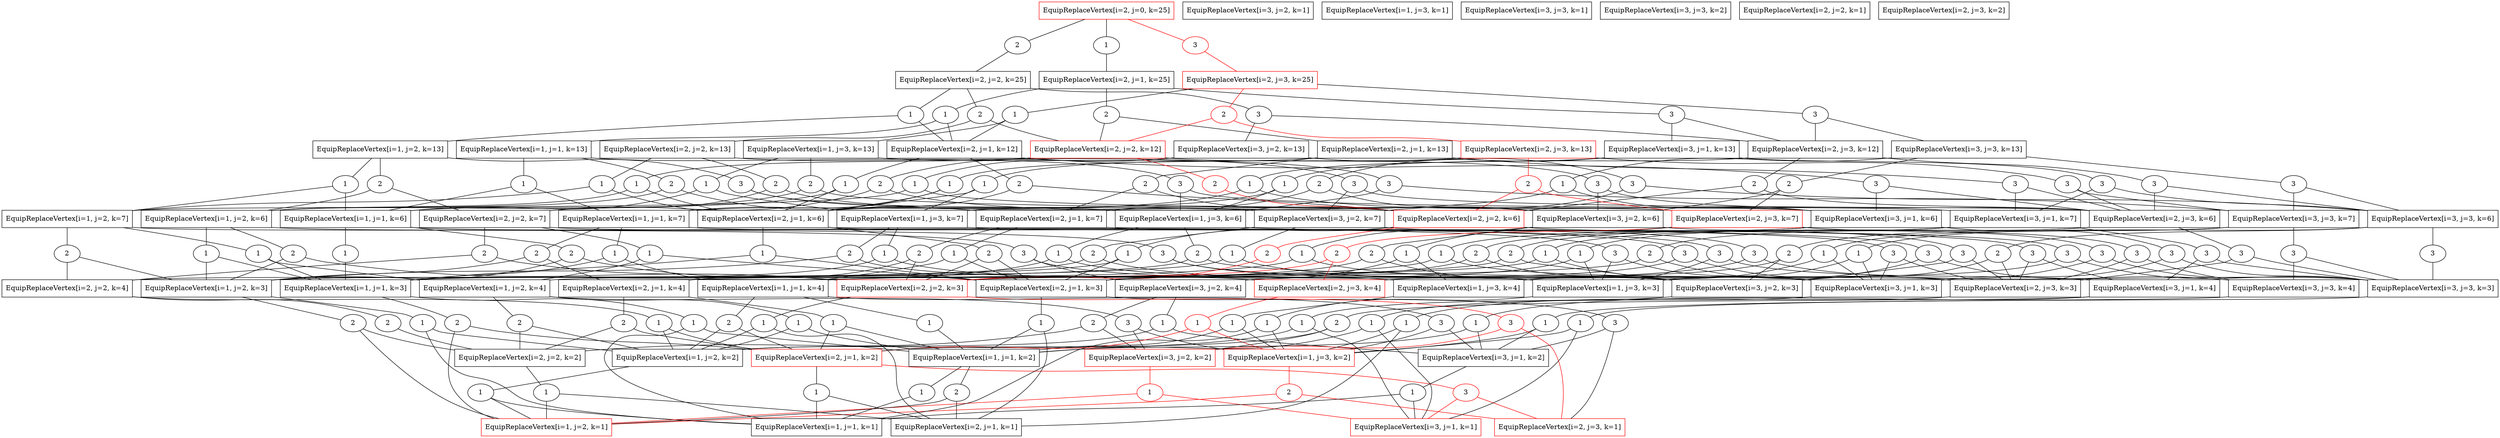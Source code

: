 strict digraph G {
  1 [ shape="box" color="red" label="EquipReplaceVertex[i=1, j=2, k=1]" ];
  2 [ shape="box" label="EquipReplaceVertex[i=1, j=2, k=2]" ];
  3 [ shape="box" label="EquipReplaceVertex[i=3, j=2, k=1]" ];
  4 [ shape="box" label="EquipReplaceVertex[i=1, j=2, k=3]" ];
  5 [ shape="box" color="red" label="EquipReplaceVertex[i=3, j=2, k=2]" ];
  6 [ shape="box" label="EquipReplaceVertex[i=1, j=2, k=4]" ];
  7 [ shape="box" label="EquipReplaceVertex[i=3, j=2, k=3]" ];
  8 [ shape="box" label="EquipReplaceVertex[i=1, j=2, k=6]" ];
  9 [ shape="box" label="EquipReplaceVertex[i=3, j=2, k=4]" ];
  10 [ shape="box" label="EquipReplaceVertex[i=1, j=2, k=7]" ];
  11 [ shape="box" label="EquipReplaceVertex[i=3, j=2, k=6]" ];
  12 [ shape="box" label="EquipReplaceVertex[i=3, j=2, k=7]" ];
  13 [ shape="box" label="EquipReplaceVertex[i=1, j=2, k=13]" ];
  14 [ shape="box" label="EquipReplaceVertex[i=3, j=2, k=13]" ];
  15 [ shape="box" color="red" label="EquipReplaceVertex[i=2, j=0, k=25]" ];
  16 [ shape="box" label="EquipReplaceVertex[i=1, j=3, k=1]" ];
  17 [ shape="box" color="red" label="EquipReplaceVertex[i=1, j=3, k=2]" ];
  18 [ shape="box" label="EquipReplaceVertex[i=3, j=3, k=1]" ];
  19 [ shape="box" label="EquipReplaceVertex[i=1, j=3, k=3]" ];
  20 [ shape="box" label="EquipReplaceVertex[i=2, j=1, k=1]" ];
  21 [ shape="box" label="EquipReplaceVertex[i=3, j=3, k=2]" ];
  22 [ shape="box" label="EquipReplaceVertex[i=1, j=3, k=4]" ];
  23 [ shape="box" color="red" label="EquipReplaceVertex[i=2, j=1, k=2]" ];
  24 [ shape="box" label="EquipReplaceVertex[i=3, j=3, k=3]" ];
  25 [ shape="box" label="EquipReplaceVertex[i=2, j=1, k=3]" ];
  26 [ shape="box" label="EquipReplaceVertex[i=1, j=3, k=6]" ];
  27 [ shape="box" label="EquipReplaceVertex[i=3, j=3, k=4]" ];
  28 [ shape="box" label="EquipReplaceVertex[i=2, j=1, k=4]" ];
  29 [ shape="box" label="EquipReplaceVertex[i=1, j=3, k=7]" ];
  30 [ shape="box" label="EquipReplaceVertex[i=3, j=3, k=6]" ];
  31 [ shape="box" label="EquipReplaceVertex[i=2, j=1, k=6]" ];
  32 [ shape="box" label="EquipReplaceVertex[i=3, j=3, k=7]" ];
  33 [ shape="box" label="EquipReplaceVertex[i=2, j=1, k=7]" ];
  34 [ shape="box" label="EquipReplaceVertex[i=1, j=3, k=13]" ];
  35 [ shape="box" label="EquipReplaceVertex[i=2, j=1, k=12]" ];
  36 [ shape="box" label="EquipReplaceVertex[i=3, j=3, k=13]" ];
  37 [ shape="box" label="EquipReplaceVertex[i=2, j=1, k=13]" ];
  38 [ shape="box" label="EquipReplaceVertex[i=2, j=1, k=25]" ];
  39 [ shape="box" label="EquipReplaceVertex[i=2, j=2, k=1]" ];
  40 [ shape="box" label="EquipReplaceVertex[i=2, j=2, k=2]" ];
  41 [ shape="box" color="red" label="EquipReplaceVertex[i=2, j=2, k=3]" ];
  42 [ shape="box" label="EquipReplaceVertex[i=2, j=2, k=4]" ];
  43 [ shape="box" color="red" label="EquipReplaceVertex[i=2, j=2, k=6]" ];
  44 [ shape="box" label="EquipReplaceVertex[i=2, j=2, k=7]" ];
  45 [ shape="box" color="red" label="EquipReplaceVertex[i=2, j=2, k=12]" ];
  46 [ shape="box" label="EquipReplaceVertex[i=2, j=2, k=13]" ];
  47 [ shape="box" label="EquipReplaceVertex[i=2, j=2, k=25]" ];
  48 [ shape="box" color="red" label="EquipReplaceVertex[i=2, j=3, k=1]" ];
  49 [ shape="box" label="EquipReplaceVertex[i=1, j=1, k=1]" ];
  50 [ shape="box" label="EquipReplaceVertex[i=2, j=3, k=2]" ];
  51 [ shape="box" label="EquipReplaceVertex[i=1, j=1, k=2]" ];
  52 [ shape="box" label="EquipReplaceVertex[i=2, j=3, k=3]" ];
  53 [ shape="box" color="red" label="EquipReplaceVertex[i=3, j=1, k=1]" ];
  54 [ shape="box" label="EquipReplaceVertex[i=1, j=1, k=3]" ];
  55 [ shape="box" color="red" label="EquipReplaceVertex[i=2, j=3, k=4]" ];
  56 [ shape="box" label="EquipReplaceVertex[i=3, j=1, k=2]" ];
  57 [ shape="box" label="EquipReplaceVertex[i=1, j=1, k=4]" ];
  58 [ shape="box" label="EquipReplaceVertex[i=3, j=1, k=3]" ];
  59 [ shape="box" label="EquipReplaceVertex[i=2, j=3, k=6]" ];
  60 [ shape="box" label="EquipReplaceVertex[i=1, j=1, k=6]" ];
  61 [ shape="box" label="EquipReplaceVertex[i=3, j=1, k=4]" ];
  62 [ shape="box" color="red" label="EquipReplaceVertex[i=2, j=3, k=7]" ];
  63 [ shape="box" label="EquipReplaceVertex[i=1, j=1, k=7]" ];
  64 [ shape="box" label="EquipReplaceVertex[i=3, j=1, k=6]" ];
  65 [ shape="box" label="EquipReplaceVertex[i=3, j=1, k=7]" ];
  66 [ shape="box" label="EquipReplaceVertex[i=2, j=3, k=12]" ];
  67 [ shape="box" color="red" label="EquipReplaceVertex[i=2, j=3, k=13]" ];
  68 [ shape="box" label="EquipReplaceVertex[i=1, j=1, k=13]" ];
  69 [ shape="box" label="EquipReplaceVertex[i=3, j=1, k=13]" ];
  70 [ shape="box" color="red" label="EquipReplaceVertex[i=2, j=3, k=25]" ];
  71 [ shape="ellipse" label="1" ];
  72 [ shape="ellipse" label="1" ];
  73 [ shape="ellipse" label="2" ];
  74 [ shape="ellipse" color="red" label="1" ];
  75 [ shape="ellipse" label="1" ];
  76 [ shape="ellipse" label="2" ];
  77 [ shape="ellipse" label="3" ];
  78 [ shape="ellipse" label="1" ];
  79 [ shape="ellipse" label="2" ];
  80 [ shape="ellipse" label="1" ];
  81 [ shape="ellipse" label="3" ];
  82 [ shape="ellipse" label="2" ];
  83 [ shape="ellipse" label="1" ];
  84 [ shape="ellipse" label="1" ];
  85 [ shape="ellipse" label="2" ];
  86 [ shape="ellipse" label="3" ];
  87 [ shape="ellipse" label="1" ];
  88 [ shape="ellipse" label="2" ];
  89 [ shape="ellipse" label="3" ];
  90 [ shape="ellipse" label="2" ];
  91 [ shape="ellipse" label="1" ];
  92 [ shape="ellipse" label="3" ];
  93 [ shape="ellipse" label="1" ];
  94 [ shape="ellipse" label="3" ];
  95 [ shape="ellipse" label="2" ];
  96 [ shape="ellipse" label="3" ];
  97 [ shape="ellipse" label="1" ];
  98 [ shape="ellipse" label="2" ];
  99 [ shape="ellipse" label="2" ];
  100 [ shape="ellipse" color="red" label="3" ];
  101 [ shape="ellipse" label="1" ];
  102 [ shape="ellipse" color="red" label="2" ];
  103 [ shape="ellipse" label="1" ];
  104 [ shape="ellipse" label="1" ];
  105 [ shape="ellipse" color="red" label="3" ];
  106 [ shape="ellipse" label="1" ];
  107 [ shape="ellipse" label="1" ];
  108 [ shape="ellipse" label="1" ];
  109 [ shape="ellipse" label="3" ];
  110 [ shape="ellipse" label="1" ];
  111 [ shape="ellipse" label="3" ];
  112 [ shape="ellipse" label="2" ];
  113 [ shape="ellipse" label="1" ];
  114 [ shape="ellipse" label="2" ];
  115 [ shape="ellipse" label="1" ];
  116 [ shape="ellipse" label="1" ];
  117 [ shape="ellipse" label="2" ];
  118 [ shape="ellipse" label="3" ];
  119 [ shape="ellipse" label="1" ];
  120 [ shape="ellipse" label="3" ];
  121 [ shape="ellipse" label="2" ];
  122 [ shape="ellipse" label="1" ];
  123 [ shape="ellipse" label="2" ];
  124 [ shape="ellipse" label="3" ];
  125 [ shape="ellipse" label="1" ];
  126 [ shape="ellipse" label="2" ];
  127 [ shape="ellipse" label="3" ];
  128 [ shape="ellipse" label="2" ];
  129 [ shape="ellipse" label="3" ];
  130 [ shape="ellipse" label="1" ];
  131 [ shape="ellipse" label="3" ];
  132 [ shape="ellipse" label="2" ];
  133 [ shape="ellipse" label="1" ];
  134 [ shape="ellipse" label="2" ];
  135 [ shape="ellipse" label="3" ];
  136 [ shape="ellipse" label="1" ];
  137 [ shape="ellipse" label="2" ];
  138 [ shape="ellipse" label="1" ];
  139 [ shape="ellipse" label="3" ];
  140 [ shape="ellipse" label="1" ];
  141 [ shape="ellipse" label="3" ];
  142 [ shape="ellipse" label="2" ];
  143 [ shape="ellipse" label="2" ];
  144 [ shape="ellipse" label="3" ];
  145 [ shape="ellipse" label="1" ];
  146 [ shape="ellipse" label="1" ];
  147 [ shape="ellipse" color="red" label="3" ];
  148 [ shape="ellipse" label="1" ];
  149 [ shape="ellipse" label="1" ];
  150 [ shape="ellipse" label="2" ];
  151 [ shape="ellipse" label="3" ];
  152 [ shape="ellipse" label="1" ];
  153 [ shape="ellipse" color="red" label="2" ];
  154 [ shape="ellipse" label="3" ];
  155 [ shape="ellipse" label="2" ];
  156 [ shape="ellipse" label="1" ];
  157 [ shape="ellipse" color="red" label="2" ];
  158 [ shape="ellipse" label="3" ];
  159 [ shape="ellipse" label="1" ];
  160 [ shape="ellipse" label="1" ];
  161 [ shape="ellipse" label="2" ];
  162 [ shape="ellipse" label="3" ];
  163 [ shape="ellipse" label="2" ];
  164 [ shape="ellipse" label="1" ];
  165 [ shape="ellipse" label="3" ];
  166 [ shape="ellipse" label="2" ];
  167 [ shape="ellipse" label="1" ];
  168 [ shape="ellipse" label="1" ];
  169 [ shape="ellipse" label="2" ];
  170 [ shape="ellipse" label="1" ];
  171 [ shape="ellipse" color="red" label="1" ];
  172 [ shape="ellipse" label="1" ];
  173 [ shape="ellipse" label="1" ];
  174 [ shape="ellipse" label="2" ];
  175 [ shape="ellipse" label="3" ];
  176 [ shape="ellipse" label="1" ];
  177 [ shape="ellipse" label="1" ];
  178 [ shape="ellipse" label="2" ];
  179 [ shape="ellipse" label="3" ];
  180 [ shape="ellipse" label="1" ];
  181 [ shape="ellipse" label="2" ];
  182 [ shape="ellipse" label="3" ];
  183 [ shape="ellipse" label="1" ];
  184 [ shape="ellipse" label="2" ];
  185 [ shape="ellipse" label="3" ];
  186 [ shape="ellipse" color="red" label="2" ];
  187 [ shape="ellipse" label="1" ];
  188 [ shape="ellipse" label="1" ];
  189 [ shape="ellipse" label="3" ];
  190 [ shape="ellipse" label="2" ];
  191 [ shape="ellipse" label="1" ];
  192 [ shape="ellipse" label="3" ];
  193 [ shape="ellipse" label="2" ];
  194 [ shape="ellipse" label="3" ];
  195 [ shape="ellipse" label="2" ];
  196 [ shape="ellipse" label="1" ];
  197 [ shape="ellipse" label="1" ];
  198 [ shape="ellipse" label="2" ];
  199 [ shape="ellipse" label="3" ];
  200 [ shape="ellipse" label="3" ];
  201 [ shape="ellipse" label="1" ];
  202 [ shape="ellipse" color="red" label="2" ];
  203 [ shape="ellipse" label="1" ];
  204 [ shape="ellipse" label="2" ];
  205 [ shape="ellipse" label="3" ];
  206 [ shape="ellipse" label="1" ];
  207 [ shape="ellipse" label="3" ];
  208 [ shape="ellipse" label="2" ];
  209 [ shape="ellipse" label="1" ];
  210 [ shape="ellipse" color="red" label="2" ];
  211 [ shape="ellipse" label="3" ];
  2 -> 71 [ arrowhead="none" ];
  71 -> 49 [ arrowhead="none" ];
  71 -> 1 [ arrowhead="none" ];
  4 -> 72 [ arrowhead="none" ];
  72 -> 49 [ arrowhead="none" ];
  72 -> 2 [ arrowhead="none" ];
  4 -> 73 [ arrowhead="none" ];
  73 -> 1 [ arrowhead="none" ];
  73 -> 40 [ arrowhead="none" ];
  5 -> 74 [ color="red" arrowhead="none" ];
  74 -> 53 [ color="red" arrowhead="none" ];
  74 -> 1 [ color="red" arrowhead="none" ];
  6 -> 75 [ arrowhead="none" ];
  75 -> 51 [ arrowhead="none" ];
  75 -> 2 [ arrowhead="none" ];
  6 -> 76 [ arrowhead="none" ];
  76 -> 2 [ arrowhead="none" ];
  76 -> 40 [ arrowhead="none" ];
  6 -> 77 [ arrowhead="none" ];
  77 -> 17 [ arrowhead="none" ];
  77 -> 5 [ arrowhead="none" ];
  7 -> 78 [ arrowhead="none" ];
  78 -> 53 [ arrowhead="none" ];
  78 -> 2 [ arrowhead="none" ];
  8 -> 79 [ arrowhead="none" ];
  79 -> 4 [ arrowhead="none" ];
  79 -> 41 [ arrowhead="none" ];
  8 -> 80 [ arrowhead="none" ];
  80 -> 54 [ arrowhead="none" ];
  80 -> 4 [ arrowhead="none" ];
  8 -> 81 [ arrowhead="none" ];
  81 -> 19 [ arrowhead="none" ];
  81 -> 7 [ arrowhead="none" ];
  9 -> 82 [ arrowhead="none" ];
  82 -> 5 [ arrowhead="none" ];
  82 -> 40 [ arrowhead="none" ];
  9 -> 83 [ arrowhead="none" ];
  83 -> 56 [ arrowhead="none" ];
  83 -> 2 [ arrowhead="none" ];
  10 -> 84 [ arrowhead="none" ];
  84 -> 54 [ arrowhead="none" ];
  84 -> 6 [ arrowhead="none" ];
  10 -> 85 [ arrowhead="none" ];
  85 -> 4 [ arrowhead="none" ];
  85 -> 42 [ arrowhead="none" ];
  10 -> 86 [ arrowhead="none" ];
  86 -> 19 [ arrowhead="none" ];
  86 -> 9 [ arrowhead="none" ];
  11 -> 87 [ arrowhead="none" ];
  87 -> 58 [ arrowhead="none" ];
  87 -> 4 [ arrowhead="none" ];
  11 -> 88 [ arrowhead="none" ];
  88 -> 7 [ arrowhead="none" ];
  88 -> 41 [ arrowhead="none" ];
  11 -> 89 [ arrowhead="none" ];
  89 -> 24 [ arrowhead="none" ];
  89 -> 7 [ arrowhead="none" ];
  12 -> 90 [ arrowhead="none" ];
  90 -> 7 [ arrowhead="none" ];
  90 -> 42 [ arrowhead="none" ];
  12 -> 91 [ arrowhead="none" ];
  91 -> 58 [ arrowhead="none" ];
  91 -> 6 [ arrowhead="none" ];
  12 -> 92 [ arrowhead="none" ];
  92 -> 24 [ arrowhead="none" ];
  92 -> 9 [ arrowhead="none" ];
  13 -> 93 [ arrowhead="none" ];
  93 -> 60 [ arrowhead="none" ];
  93 -> 10 [ arrowhead="none" ];
  13 -> 94 [ arrowhead="none" ];
  94 -> 26 [ arrowhead="none" ];
  94 -> 12 [ arrowhead="none" ];
  13 -> 95 [ arrowhead="none" ];
  95 -> 8 [ arrowhead="none" ];
  95 -> 44 [ arrowhead="none" ];
  14 -> 96 [ arrowhead="none" ];
  96 -> 30 [ arrowhead="none" ];
  96 -> 12 [ arrowhead="none" ];
  14 -> 97 [ arrowhead="none" ];
  97 -> 64 [ arrowhead="none" ];
  97 -> 10 [ arrowhead="none" ];
  14 -> 98 [ arrowhead="none" ];
  98 -> 11 [ arrowhead="none" ];
  98 -> 44 [ arrowhead="none" ];
  15 -> 99 [ arrowhead="none" ];
  99 -> 47 [ arrowhead="none" ];
  15 -> 100 [ color="red" arrowhead="none" ];
  100 -> 70 [ color="red" arrowhead="none" ];
  15 -> 101 [ arrowhead="none" ];
  101 -> 38 [ arrowhead="none" ];
  17 -> 102 [ color="red" arrowhead="none" ];
  102 -> 1 [ color="red" arrowhead="none" ];
  102 -> 48 [ color="red" arrowhead="none" ];
  19 -> 103 [ arrowhead="none" ];
  103 -> 49 [ arrowhead="none" ];
  103 -> 17 [ arrowhead="none" ];
  22 -> 104 [ arrowhead="none" ];
  104 -> 51 [ arrowhead="none" ];
  104 -> 17 [ arrowhead="none" ];
  23 -> 105 [ color="red" arrowhead="none" ];
  105 -> 48 [ color="red" arrowhead="none" ];
  105 -> 53 [ color="red" arrowhead="none" ];
  23 -> 106 [ arrowhead="none" ];
  106 -> 20 [ arrowhead="none" ];
  106 -> 49 [ arrowhead="none" ];
  24 -> 107 [ arrowhead="none" ];
  107 -> 53 [ arrowhead="none" ];
  107 -> 17 [ arrowhead="none" ];
  25 -> 108 [ arrowhead="none" ];
  108 -> 20 [ arrowhead="none" ];
  108 -> 51 [ arrowhead="none" ];
  25 -> 109 [ arrowhead="none" ];
  109 -> 48 [ arrowhead="none" ];
  109 -> 56 [ arrowhead="none" ];
  26 -> 110 [ arrowhead="none" ];
  110 -> 54 [ arrowhead="none" ];
  110 -> 19 [ arrowhead="none" ];
  26 -> 111 [ arrowhead="none" ];
  111 -> 19 [ arrowhead="none" ];
  111 -> 24 [ arrowhead="none" ];
  26 -> 112 [ arrowhead="none" ];
  112 -> 4 [ arrowhead="none" ];
  112 -> 52 [ arrowhead="none" ];
  27 -> 113 [ arrowhead="none" ];
  113 -> 56 [ arrowhead="none" ];
  113 -> 17 [ arrowhead="none" ];
  28 -> 114 [ arrowhead="none" ];
  114 -> 40 [ arrowhead="none" ];
  114 -> 23 [ arrowhead="none" ];
  28 -> 115 [ arrowhead="none" ];
  115 -> 23 [ arrowhead="none" ];
  115 -> 51 [ arrowhead="none" ];
  29 -> 116 [ arrowhead="none" ];
  116 -> 54 [ arrowhead="none" ];
  116 -> 22 [ arrowhead="none" ];
  29 -> 117 [ arrowhead="none" ];
  117 -> 4 [ arrowhead="none" ];
  117 -> 55 [ arrowhead="none" ];
  29 -> 118 [ arrowhead="none" ];
  118 -> 19 [ arrowhead="none" ];
  118 -> 27 [ arrowhead="none" ];
  30 -> 119 [ arrowhead="none" ];
  119 -> 58 [ arrowhead="none" ];
  119 -> 19 [ arrowhead="none" ];
  30 -> 120 [ arrowhead="none" ];
  120 -> 24 [ arrowhead="none" ];
  30 -> 121 [ arrowhead="none" ];
  121 -> 7 [ arrowhead="none" ];
  121 -> 52 [ arrowhead="none" ];
  31 -> 122 [ arrowhead="none" ];
  122 -> 25 [ arrowhead="none" ];
  122 -> 54 [ arrowhead="none" ];
  31 -> 123 [ arrowhead="none" ];
  123 -> 41 [ arrowhead="none" ];
  123 -> 25 [ arrowhead="none" ];
  31 -> 124 [ arrowhead="none" ];
  124 -> 52 [ arrowhead="none" ];
  124 -> 58 [ arrowhead="none" ];
  32 -> 125 [ arrowhead="none" ];
  125 -> 58 [ arrowhead="none" ];
  125 -> 22 [ arrowhead="none" ];
  32 -> 126 [ arrowhead="none" ];
  126 -> 7 [ arrowhead="none" ];
  126 -> 55 [ arrowhead="none" ];
  32 -> 127 [ arrowhead="none" ];
  127 -> 24 [ arrowhead="none" ];
  127 -> 27 [ arrowhead="none" ];
  33 -> 128 [ arrowhead="none" ];
  128 -> 41 [ arrowhead="none" ];
  128 -> 28 [ arrowhead="none" ];
  33 -> 129 [ arrowhead="none" ];
  129 -> 52 [ arrowhead="none" ];
  129 -> 61 [ arrowhead="none" ];
  33 -> 130 [ arrowhead="none" ];
  130 -> 25 [ arrowhead="none" ];
  130 -> 57 [ arrowhead="none" ];
  34 -> 131 [ arrowhead="none" ];
  131 -> 26 [ arrowhead="none" ];
  131 -> 32 [ arrowhead="none" ];
  34 -> 132 [ arrowhead="none" ];
  132 -> 8 [ arrowhead="none" ];
  132 -> 62 [ arrowhead="none" ];
  34 -> 133 [ arrowhead="none" ];
  133 -> 60 [ arrowhead="none" ];
  133 -> 29 [ arrowhead="none" ];
  35 -> 134 [ arrowhead="none" ];
  134 -> 43 [ arrowhead="none" ];
  134 -> 31 [ arrowhead="none" ];
  35 -> 135 [ arrowhead="none" ];
  135 -> 59 [ arrowhead="none" ];
  135 -> 64 [ arrowhead="none" ];
  35 -> 136 [ arrowhead="none" ];
  136 -> 31 [ arrowhead="none" ];
  136 -> 60 [ arrowhead="none" ];
  36 -> 137 [ arrowhead="none" ];
  137 -> 11 [ arrowhead="none" ];
  137 -> 62 [ arrowhead="none" ];
  36 -> 138 [ arrowhead="none" ];
  138 -> 64 [ arrowhead="none" ];
  138 -> 29 [ arrowhead="none" ];
  36 -> 139 [ arrowhead="none" ];
  139 -> 30 [ arrowhead="none" ];
  139 -> 32 [ arrowhead="none" ];
  37 -> 140 [ arrowhead="none" ];
  140 -> 31 [ arrowhead="none" ];
  140 -> 63 [ arrowhead="none" ];
  37 -> 141 [ arrowhead="none" ];
  141 -> 59 [ arrowhead="none" ];
  141 -> 65 [ arrowhead="none" ];
  37 -> 142 [ arrowhead="none" ];
  142 -> 43 [ arrowhead="none" ];
  142 -> 33 [ arrowhead="none" ];
  38 -> 143 [ arrowhead="none" ];
  143 -> 45 [ arrowhead="none" ];
  143 -> 37 [ arrowhead="none" ];
  38 -> 144 [ arrowhead="none" ];
  144 -> 66 [ arrowhead="none" ];
  144 -> 69 [ arrowhead="none" ];
  38 -> 145 [ arrowhead="none" ];
  145 -> 35 [ arrowhead="none" ];
  145 -> 68 [ arrowhead="none" ];
  40 -> 146 [ arrowhead="none" ];
  146 -> 20 [ arrowhead="none" ];
  146 -> 1 [ arrowhead="none" ];
  41 -> 147 [ color="red" arrowhead="none" ];
  147 -> 48 [ color="red" arrowhead="none" ];
  147 -> 5 [ color="red" arrowhead="none" ];
  41 -> 148 [ arrowhead="none" ];
  148 -> 20 [ arrowhead="none" ];
  148 -> 2 [ arrowhead="none" ];
  42 -> 149 [ arrowhead="none" ];
  149 -> 23 [ arrowhead="none" ];
  149 -> 2 [ arrowhead="none" ];
  42 -> 150 [ arrowhead="none" ];
  150 -> 40 [ arrowhead="none" ];
  43 -> 151 [ arrowhead="none" ];
  151 -> 52 [ arrowhead="none" ];
  151 -> 7 [ arrowhead="none" ];
  43 -> 152 [ arrowhead="none" ];
  152 -> 25 [ arrowhead="none" ];
  152 -> 4 [ arrowhead="none" ];
  43 -> 153 [ color="red" arrowhead="none" ];
  153 -> 41 [ color="red" arrowhead="none" ];
  44 -> 154 [ arrowhead="none" ];
  154 -> 52 [ arrowhead="none" ];
  154 -> 9 [ arrowhead="none" ];
  44 -> 155 [ arrowhead="none" ];
  155 -> 41 [ arrowhead="none" ];
  155 -> 42 [ arrowhead="none" ];
  44 -> 156 [ arrowhead="none" ];
  156 -> 25 [ arrowhead="none" ];
  156 -> 6 [ arrowhead="none" ];
  45 -> 157 [ color="red" arrowhead="none" ];
  157 -> 43 [ color="red" arrowhead="none" ];
  45 -> 158 [ arrowhead="none" ];
  158 -> 59 [ arrowhead="none" ];
  158 -> 11 [ arrowhead="none" ];
  45 -> 159 [ arrowhead="none" ];
  159 -> 31 [ arrowhead="none" ];
  159 -> 8 [ arrowhead="none" ];
  46 -> 160 [ arrowhead="none" ];
  160 -> 31 [ arrowhead="none" ];
  160 -> 10 [ arrowhead="none" ];
  46 -> 161 [ arrowhead="none" ];
  161 -> 43 [ arrowhead="none" ];
  161 -> 44 [ arrowhead="none" ];
  46 -> 162 [ arrowhead="none" ];
  162 -> 59 [ arrowhead="none" ];
  162 -> 12 [ arrowhead="none" ];
  47 -> 163 [ arrowhead="none" ];
  163 -> 45 [ arrowhead="none" ];
  163 -> 46 [ arrowhead="none" ];
  47 -> 164 [ arrowhead="none" ];
  164 -> 35 [ arrowhead="none" ];
  164 -> 13 [ arrowhead="none" ];
  47 -> 165 [ arrowhead="none" ];
  165 -> 66 [ arrowhead="none" ];
  165 -> 14 [ arrowhead="none" ];
  51 -> 166 [ arrowhead="none" ];
  166 -> 1 [ arrowhead="none" ];
  166 -> 20 [ arrowhead="none" ];
  51 -> 167 [ arrowhead="none" ];
  167 -> 49 [ arrowhead="none" ];
  52 -> 168 [ arrowhead="none" ];
  168 -> 20 [ arrowhead="none" ];
  168 -> 17 [ arrowhead="none" ];
  54 -> 169 [ arrowhead="none" ];
  169 -> 1 [ arrowhead="none" ];
  169 -> 23 [ arrowhead="none" ];
  54 -> 170 [ arrowhead="none" ];
  170 -> 49 [ arrowhead="none" ];
  170 -> 51 [ arrowhead="none" ];
  55 -> 171 [ color="red" arrowhead="none" ];
  171 -> 23 [ color="red" arrowhead="none" ];
  171 -> 17 [ color="red" arrowhead="none" ];
  56 -> 172 [ arrowhead="none" ];
  172 -> 53 [ arrowhead="none" ];
  172 -> 49 [ arrowhead="none" ];
  57 -> 173 [ arrowhead="none" ];
  173 -> 51 [ arrowhead="none" ];
  57 -> 174 [ arrowhead="none" ];
  174 -> 2 [ arrowhead="none" ];
  174 -> 23 [ arrowhead="none" ];
  57 -> 175 [ arrowhead="none" ];
  175 -> 17 [ arrowhead="none" ];
  175 -> 56 [ arrowhead="none" ];
  58 -> 176 [ arrowhead="none" ];
  176 -> 53 [ arrowhead="none" ];
  176 -> 51 [ arrowhead="none" ];
  59 -> 177 [ arrowhead="none" ];
  177 -> 25 [ arrowhead="none" ];
  177 -> 19 [ arrowhead="none" ];
  59 -> 178 [ arrowhead="none" ];
  178 -> 41 [ arrowhead="none" ];
  178 -> 52 [ arrowhead="none" ];
  59 -> 179 [ arrowhead="none" ];
  179 -> 52 [ arrowhead="none" ];
  179 -> 24 [ arrowhead="none" ];
  60 -> 180 [ arrowhead="none" ];
  180 -> 54 [ arrowhead="none" ];
  60 -> 181 [ arrowhead="none" ];
  181 -> 4 [ arrowhead="none" ];
  181 -> 25 [ arrowhead="none" ];
  60 -> 182 [ arrowhead="none" ];
  182 -> 19 [ arrowhead="none" ];
  182 -> 58 [ arrowhead="none" ];
  61 -> 183 [ arrowhead="none" ];
  183 -> 56 [ arrowhead="none" ];
  183 -> 51 [ arrowhead="none" ];
  61 -> 184 [ arrowhead="none" ];
  184 -> 5 [ arrowhead="none" ];
  184 -> 23 [ arrowhead="none" ];
  62 -> 185 [ arrowhead="none" ];
  185 -> 52 [ arrowhead="none" ];
  185 -> 27 [ arrowhead="none" ];
  62 -> 186 [ color="red" arrowhead="none" ];
  186 -> 41 [ color="red" arrowhead="none" ];
  186 -> 55 [ color="red" arrowhead="none" ];
  62 -> 187 [ arrowhead="none" ];
  187 -> 25 [ arrowhead="none" ];
  187 -> 22 [ arrowhead="none" ];
  63 -> 188 [ arrowhead="none" ];
  188 -> 54 [ arrowhead="none" ];
  188 -> 57 [ arrowhead="none" ];
  63 -> 189 [ arrowhead="none" ];
  189 -> 19 [ arrowhead="none" ];
  189 -> 61 [ arrowhead="none" ];
  63 -> 190 [ arrowhead="none" ];
  190 -> 4 [ arrowhead="none" ];
  190 -> 28 [ arrowhead="none" ];
  64 -> 191 [ arrowhead="none" ];
  191 -> 58 [ arrowhead="none" ];
  191 -> 54 [ arrowhead="none" ];
  64 -> 192 [ arrowhead="none" ];
  192 -> 24 [ arrowhead="none" ];
  192 -> 58 [ arrowhead="none" ];
  64 -> 193 [ arrowhead="none" ];
  193 -> 7 [ arrowhead="none" ];
  193 -> 25 [ arrowhead="none" ];
  65 -> 194 [ arrowhead="none" ];
  194 -> 24 [ arrowhead="none" ];
  194 -> 61 [ arrowhead="none" ];
  65 -> 195 [ arrowhead="none" ];
  195 -> 7 [ arrowhead="none" ];
  195 -> 28 [ arrowhead="none" ];
  65 -> 196 [ arrowhead="none" ];
  196 -> 58 [ arrowhead="none" ];
  196 -> 57 [ arrowhead="none" ];
  66 -> 197 [ arrowhead="none" ];
  197 -> 31 [ arrowhead="none" ];
  197 -> 26 [ arrowhead="none" ];
  66 -> 198 [ arrowhead="none" ];
  198 -> 43 [ arrowhead="none" ];
  198 -> 59 [ arrowhead="none" ];
  66 -> 199 [ arrowhead="none" ];
  199 -> 59 [ arrowhead="none" ];
  199 -> 30 [ arrowhead="none" ];
  67 -> 200 [ arrowhead="none" ];
  200 -> 59 [ arrowhead="none" ];
  200 -> 32 [ arrowhead="none" ];
  67 -> 201 [ arrowhead="none" ];
  201 -> 31 [ arrowhead="none" ];
  201 -> 29 [ arrowhead="none" ];
  67 -> 202 [ color="red" arrowhead="none" ];
  202 -> 43 [ color="red" arrowhead="none" ];
  202 -> 62 [ color="red" arrowhead="none" ];
  68 -> 203 [ arrowhead="none" ];
  203 -> 60 [ arrowhead="none" ];
  203 -> 63 [ arrowhead="none" ];
  68 -> 204 [ arrowhead="none" ];
  204 -> 8 [ arrowhead="none" ];
  204 -> 33 [ arrowhead="none" ];
  68 -> 205 [ arrowhead="none" ];
  205 -> 26 [ arrowhead="none" ];
  205 -> 65 [ arrowhead="none" ];
  69 -> 206 [ arrowhead="none" ];
  206 -> 64 [ arrowhead="none" ];
  206 -> 63 [ arrowhead="none" ];
  69 -> 207 [ arrowhead="none" ];
  207 -> 30 [ arrowhead="none" ];
  207 -> 65 [ arrowhead="none" ];
  69 -> 208 [ arrowhead="none" ];
  208 -> 11 [ arrowhead="none" ];
  208 -> 33 [ arrowhead="none" ];
  70 -> 209 [ arrowhead="none" ];
  209 -> 35 [ arrowhead="none" ];
  209 -> 34 [ arrowhead="none" ];
  70 -> 210 [ color="red" arrowhead="none" ];
  210 -> 45 [ color="red" arrowhead="none" ];
  210 -> 67 [ color="red" arrowhead="none" ];
  70 -> 211 [ arrowhead="none" ];
  211 -> 66 [ arrowhead="none" ];
  211 -> 36 [ arrowhead="none" ];
}
